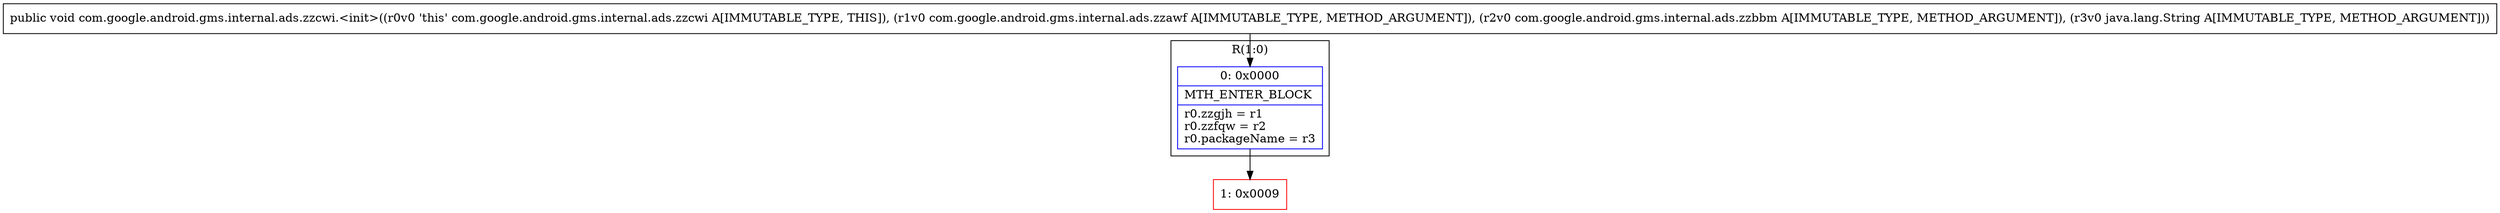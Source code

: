 digraph "CFG forcom.google.android.gms.internal.ads.zzcwi.\<init\>(Lcom\/google\/android\/gms\/internal\/ads\/zzawf;Lcom\/google\/android\/gms\/internal\/ads\/zzbbm;Ljava\/lang\/String;)V" {
subgraph cluster_Region_117169455 {
label = "R(1:0)";
node [shape=record,color=blue];
Node_0 [shape=record,label="{0\:\ 0x0000|MTH_ENTER_BLOCK\l|r0.zzgjh = r1\lr0.zzfqw = r2\lr0.packageName = r3\l}"];
}
Node_1 [shape=record,color=red,label="{1\:\ 0x0009}"];
MethodNode[shape=record,label="{public void com.google.android.gms.internal.ads.zzcwi.\<init\>((r0v0 'this' com.google.android.gms.internal.ads.zzcwi A[IMMUTABLE_TYPE, THIS]), (r1v0 com.google.android.gms.internal.ads.zzawf A[IMMUTABLE_TYPE, METHOD_ARGUMENT]), (r2v0 com.google.android.gms.internal.ads.zzbbm A[IMMUTABLE_TYPE, METHOD_ARGUMENT]), (r3v0 java.lang.String A[IMMUTABLE_TYPE, METHOD_ARGUMENT])) }"];
MethodNode -> Node_0;
Node_0 -> Node_1;
}

